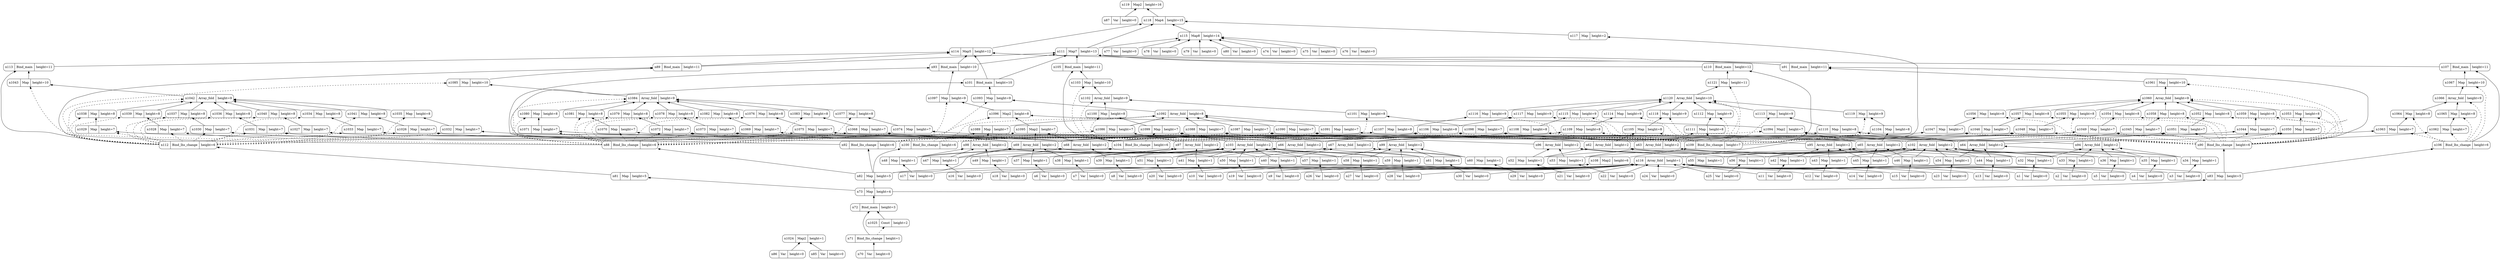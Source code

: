digraph G {
  rankdir = BT
  n1024 [shape=Mrecord label="{{n1024|Map2|height=1}}" ]
  n86 -> n1024
  n85 -> n1024
  n86 [shape=Mrecord label="{{n86|Var|height=0}}" ]
  n85 [shape=Mrecord label="{{n85|Var|height=0}}" ]
  n119 [shape=Mrecord label="{{n119|Map2|height=16}}" ]
  n87 -> n119
  n118 -> n119
  n87 [shape=Mrecord label="{{n87|Var|height=0}}" ]
  n118 [shape=Mrecord label="{{n118|Map4|height=15}}" ]
  n114 -> n118
  n111 -> n118
  n115 -> n118
  n117 -> n118
  n114 [shape=Mrecord label="{{n114|Map5|height=12}}" ]
  n89 -> n114
  n91 -> n114
  n101 -> n114
  n93 -> n114
  n113 -> n114
  n89 [shape=Mrecord label="{{n89|Bind_main|height=11}}" ]
  n88 -> n89
  n1085 -> n89
  n88 [shape=Mrecord label="{{n88|Bind_lhs_change|height=6}}" ]
  n82 -> n88
  n82 [shape=Mrecord label="{{n82|Map|height=5}}" ]
  n73 -> n82
  n73 [shape=Mrecord label="{{n73|Map|height=4}}" ]
  n72 -> n73
  n72 [shape=Mrecord label="{{n72|Bind_main|height=3}}" ]
  n71 -> n72
  n1025 -> n72
  n71 [shape=Mrecord label="{{n71|Bind_lhs_change|height=1}}" ]
  n70 -> n71
  n70 [shape=Mrecord label="{{n70|Var|height=0}}" ]
  n1025 [shape=Mrecord label="{{n1025|Const|height=2}}" ]
  n1085 [shape=Mrecord label="{{n1085|Map|height=10}}" ]
  n1084 -> n1085
  n1084 [shape=Mrecord label="{{n1084|Array_fold|height=9}}" ]
  n1083 -> n1084
  n1082 -> n1084
  n1081 -> n1084
  n1080 -> n1084
  n1079 -> n1084
  n1078 -> n1084
  n1077 -> n1084
  n1076 -> n1084
  n1083 [shape=Mrecord label="{{n1083|Map|height=8}}" ]
  n1068 -> n1083
  n1068 [shape=Mrecord label="{{n1068|Map|height=7}}" ]
  n65 -> n1068
  n65 [shape=Mrecord label="{{n65|Array_fold|height=2}}" ]
  n56 -> n65
  n46 -> n65
  n36 -> n65
  n55 -> n65
  n45 -> n65
  n35 -> n65
  n56 [shape=Mrecord label="{{n56|Map|height=1}}" ]
  n25 -> n56
  n25 [shape=Mrecord label="{{n25|Var|height=0}}" ]
  n46 [shape=Mrecord label="{{n46|Map|height=1}}" ]
  n15 -> n46
  n15 [shape=Mrecord label="{{n15|Var|height=0}}" ]
  n36 [shape=Mrecord label="{{n36|Map|height=1}}" ]
  n5 -> n36
  n5 [shape=Mrecord label="{{n5|Var|height=0}}" ]
  n55 [shape=Mrecord label="{{n55|Map|height=1}}" ]
  n24 -> n55
  n24 [shape=Mrecord label="{{n24|Var|height=0}}" ]
  n45 [shape=Mrecord label="{{n45|Map|height=1}}" ]
  n14 -> n45
  n14 [shape=Mrecord label="{{n14|Var|height=0}}" ]
  n35 [shape=Mrecord label="{{n35|Map|height=1}}" ]
  n4 -> n35
  n4 [shape=Mrecord label="{{n4|Var|height=0}}" ]
  n1082 [shape=Mrecord label="{{n1082|Map|height=8}}" ]
  n1069 -> n1082
  n1069 [shape=Mrecord label="{{n1069|Map|height=7}}" ]
  n62 -> n1069
  n62 [shape=Mrecord label="{{n62|Array_fold|height=2}}" ]
  n52 -> n62
  n42 -> n62
  n32 -> n62
  n52 [shape=Mrecord label="{{n52|Map|height=1}}" ]
  n21 -> n52
  n21 [shape=Mrecord label="{{n21|Var|height=0}}" ]
  n42 [shape=Mrecord label="{{n42|Map|height=1}}" ]
  n11 -> n42
  n11 [shape=Mrecord label="{{n11|Var|height=0}}" ]
  n32 [shape=Mrecord label="{{n32|Map|height=1}}" ]
  n1 -> n32
  n1 [shape=Mrecord label="{{n1|Var|height=0}}" ]
  n1081 [shape=Mrecord label="{{n1081|Map|height=8}}" ]
  n1070 -> n1081
  n1070 [shape=Mrecord label="{{n1070|Map|height=7}}" ]
  n68 -> n1070
  n68 [shape=Mrecord label="{{n68|Array_fold|height=2}}" ]
  n59 -> n68
  n49 -> n68
  n39 -> n68
  n59 [shape=Mrecord label="{{n59|Map|height=1}}" ]
  n28 -> n59
  n28 [shape=Mrecord label="{{n28|Var|height=0}}" ]
  n49 [shape=Mrecord label="{{n49|Map|height=1}}" ]
  n18 -> n49
  n18 [shape=Mrecord label="{{n18|Var|height=0}}" ]
  n39 [shape=Mrecord label="{{n39|Map|height=1}}" ]
  n8 -> n39
  n8 [shape=Mrecord label="{{n8|Var|height=0}}" ]
  n1080 [shape=Mrecord label="{{n1080|Map|height=8}}" ]
  n1071 -> n1080
  n1071 [shape=Mrecord label="{{n1071|Map|height=7}}" ]
  n69 -> n1071
  n69 [shape=Mrecord label="{{n69|Array_fold|height=2}}" ]
  n58 -> n69
  n48 -> n69
  n38 -> n69
  n57 -> n69
  n47 -> n69
  n37 -> n69
  n58 [shape=Mrecord label="{{n58|Map|height=1}}" ]
  n27 -> n58
  n27 [shape=Mrecord label="{{n27|Var|height=0}}" ]
  n48 [shape=Mrecord label="{{n48|Map|height=1}}" ]
  n17 -> n48
  n17 [shape=Mrecord label="{{n17|Var|height=0}}" ]
  n38 [shape=Mrecord label="{{n38|Map|height=1}}" ]
  n7 -> n38
  n7 [shape=Mrecord label="{{n7|Var|height=0}}" ]
  n57 [shape=Mrecord label="{{n57|Map|height=1}}" ]
  n26 -> n57
  n26 [shape=Mrecord label="{{n26|Var|height=0}}" ]
  n47 [shape=Mrecord label="{{n47|Map|height=1}}" ]
  n16 -> n47
  n16 [shape=Mrecord label="{{n16|Var|height=0}}" ]
  n37 [shape=Mrecord label="{{n37|Map|height=1}}" ]
  n6 -> n37
  n6 [shape=Mrecord label="{{n6|Var|height=0}}" ]
  n1079 [shape=Mrecord label="{{n1079|Map|height=8}}" ]
  n1072 -> n1079
  n1072 [shape=Mrecord label="{{n1072|Map|height=7}}" ]
  n66 -> n1072
  n66 [shape=Mrecord label="{{n66|Array_fold|height=2}}" ]
  n61 -> n66
  n51 -> n66
  n41 -> n66
  n61 [shape=Mrecord label="{{n61|Map|height=1}}" ]
  n30 -> n61
  n30 [shape=Mrecord label="{{n30|Var|height=0}}" ]
  n51 [shape=Mrecord label="{{n51|Map|height=1}}" ]
  n20 -> n51
  n20 [shape=Mrecord label="{{n20|Var|height=0}}" ]
  n41 [shape=Mrecord label="{{n41|Map|height=1}}" ]
  n10 -> n41
  n10 [shape=Mrecord label="{{n10|Var|height=0}}" ]
  n1078 [shape=Mrecord label="{{n1078|Map|height=8}}" ]
  n1073 -> n1078
  n1073 [shape=Mrecord label="{{n1073|Map|height=7}}" ]
  n67 -> n1073
  n67 [shape=Mrecord label="{{n67|Array_fold|height=2}}" ]
  n60 -> n67
  n50 -> n67
  n40 -> n67
  n60 [shape=Mrecord label="{{n60|Map|height=1}}" ]
  n29 -> n60
  n29 [shape=Mrecord label="{{n29|Var|height=0}}" ]
  n50 [shape=Mrecord label="{{n50|Map|height=1}}" ]
  n19 -> n50
  n19 [shape=Mrecord label="{{n19|Var|height=0}}" ]
  n40 [shape=Mrecord label="{{n40|Map|height=1}}" ]
  n9 -> n40
  n9 [shape=Mrecord label="{{n9|Var|height=0}}" ]
  n1077 [shape=Mrecord label="{{n1077|Map|height=8}}" ]
  n1074 -> n1077
  n1074 [shape=Mrecord label="{{n1074|Map|height=7}}" ]
  n64 -> n1074
  n64 [shape=Mrecord label="{{n64|Array_fold|height=2}}" ]
  n54 -> n64
  n44 -> n64
  n34 -> n64
  n54 [shape=Mrecord label="{{n54|Map|height=1}}" ]
  n23 -> n54
  n23 [shape=Mrecord label="{{n23|Var|height=0}}" ]
  n44 [shape=Mrecord label="{{n44|Map|height=1}}" ]
  n13 -> n44
  n13 [shape=Mrecord label="{{n13|Var|height=0}}" ]
  n34 [shape=Mrecord label="{{n34|Map|height=1}}" ]
  n3 -> n34
  n3 [shape=Mrecord label="{{n3|Var|height=0}}" ]
  n1076 [shape=Mrecord label="{{n1076|Map|height=8}}" ]
  n1075 -> n1076
  n1075 [shape=Mrecord label="{{n1075|Map|height=7}}" ]
  n63 -> n1075
  n63 [shape=Mrecord label="{{n63|Array_fold|height=2}}" ]
  n53 -> n63
  n43 -> n63
  n33 -> n63
  n53 [shape=Mrecord label="{{n53|Map|height=1}}" ]
  n22 -> n53
  n22 [shape=Mrecord label="{{n22|Var|height=0}}" ]
  n43 [shape=Mrecord label="{{n43|Map|height=1}}" ]
  n12 -> n43
  n12 [shape=Mrecord label="{{n12|Var|height=0}}" ]
  n33 [shape=Mrecord label="{{n33|Map|height=1}}" ]
  n2 -> n33
  n2 [shape=Mrecord label="{{n2|Var|height=0}}" ]
  n91 [shape=Mrecord label="{{n91|Bind_main|height=11}}" ]
  n90 -> n91
  n1061 -> n91
  n90 [shape=Mrecord label="{{n90|Bind_lhs_change|height=6}}" ]
  n83 -> n90
  n83 [shape=Mrecord label="{{n83|Map|height=5}}" ]
  n73 -> n83
  n1061 [shape=Mrecord label="{{n1061|Map|height=10}}" ]
  n1060 -> n1061
  n1060 [shape=Mrecord label="{{n1060|Array_fold|height=9}}" ]
  n1059 -> n1060
  n1058 -> n1060
  n1057 -> n1060
  n1056 -> n1060
  n1055 -> n1060
  n1054 -> n1060
  n1053 -> n1060
  n1052 -> n1060
  n1059 [shape=Mrecord label="{{n1059|Map|height=8}}" ]
  n1044 -> n1059
  n1044 [shape=Mrecord label="{{n1044|Map|height=7}}" ]
  n65 -> n1044
  n1058 [shape=Mrecord label="{{n1058|Map|height=8}}" ]
  n1045 -> n1058
  n1045 [shape=Mrecord label="{{n1045|Map|height=7}}" ]
  n62 -> n1045
  n1057 [shape=Mrecord label="{{n1057|Map|height=8}}" ]
  n1046 -> n1057
  n1046 [shape=Mrecord label="{{n1046|Map|height=7}}" ]
  n68 -> n1046
  n1056 [shape=Mrecord label="{{n1056|Map|height=8}}" ]
  n1047 -> n1056
  n1047 [shape=Mrecord label="{{n1047|Map|height=7}}" ]
  n69 -> n1047
  n1055 [shape=Mrecord label="{{n1055|Map|height=8}}" ]
  n1048 -> n1055
  n1048 [shape=Mrecord label="{{n1048|Map|height=7}}" ]
  n66 -> n1048
  n1054 [shape=Mrecord label="{{n1054|Map|height=8}}" ]
  n1049 -> n1054
  n1049 [shape=Mrecord label="{{n1049|Map|height=7}}" ]
  n67 -> n1049
  n1053 [shape=Mrecord label="{{n1053|Map|height=8}}" ]
  n1050 -> n1053
  n1050 [shape=Mrecord label="{{n1050|Map|height=7}}" ]
  n64 -> n1050
  n1052 [shape=Mrecord label="{{n1052|Map|height=8}}" ]
  n1051 -> n1052
  n1051 [shape=Mrecord label="{{n1051|Map|height=7}}" ]
  n63 -> n1051
  n101 [shape=Mrecord label="{{n101|Bind_main|height=10}}" ]
  n100 -> n101
  n1093 -> n101
  n100 [shape=Mrecord label="{{n100|Bind_lhs_change|height=6}}" ]
  n82 -> n100
  n1093 [shape=Mrecord label="{{n1093|Map|height=9}}" ]
  n1092 -> n1093
  n1092 [shape=Mrecord label="{{n1092|Array_fold|height=8}}" ]
  n1091 -> n1092
  n1090 -> n1092
  n1089 -> n1092
  n1088 -> n1092
  n1087 -> n1092
  n1086 -> n1092
  n1091 [shape=Mrecord label="{{n1091|Map|height=7}}" ]
  n94 -> n1091
  n94 [shape=Mrecord label="{{n94|Array_fold|height=2}}" ]
  n36 -> n94
  n35 -> n94
  n34 -> n94
  n33 -> n94
  n32 -> n94
  n1090 [shape=Mrecord label="{{n1090|Map|height=7}}" ]
  n95 -> n1090
  n95 [shape=Mrecord label="{{n95|Array_fold|height=2}}" ]
  n46 -> n95
  n45 -> n95
  n44 -> n95
  n43 -> n95
  n42 -> n95
  n1089 [shape=Mrecord label="{{n1089|Map|height=7}}" ]
  n98 -> n1089
  n98 [shape=Mrecord label="{{n98|Array_fold|height=2}}" ]
  n51 -> n98
  n50 -> n98
  n49 -> n98
  n48 -> n98
  n47 -> n98
  n1088 [shape=Mrecord label="{{n1088|Map|height=7}}" ]
  n99 -> n1088
  n99 [shape=Mrecord label="{{n99|Array_fold|height=2}}" ]
  n61 -> n99
  n60 -> n99
  n59 -> n99
  n58 -> n99
  n57 -> n99
  n1087 [shape=Mrecord label="{{n1087|Map|height=7}}" ]
  n96 -> n1087
  n96 [shape=Mrecord label="{{n96|Array_fold|height=2}}" ]
  n56 -> n96
  n55 -> n96
  n54 -> n96
  n53 -> n96
  n52 -> n96
  n1086 [shape=Mrecord label="{{n1086|Map|height=7}}" ]
  n97 -> n1086
  n97 [shape=Mrecord label="{{n97|Array_fold|height=2}}" ]
  n41 -> n97
  n40 -> n97
  n39 -> n97
  n38 -> n97
  n37 -> n97
  n93 [shape=Mrecord label="{{n93|Bind_main|height=10}}" ]
  n92 -> n93
  n1097 -> n93
  n92 [shape=Mrecord label="{{n92|Bind_lhs_change|height=6}}" ]
  n82 -> n92
  n1097 [shape=Mrecord label="{{n1097|Map|height=9}}" ]
  n1096 -> n1097
  n1096 [shape=Mrecord label="{{n1096|Map2|height=8}}" ]
  n1094 -> n1096
  n1095 -> n1096
  n1094 [shape=Mrecord label="{{n1094|Map2|height=7}}" ]
  n64 -> n1094
  n65 -> n1094
  n1095 [shape=Mrecord label="{{n1095|Map2|height=7}}" ]
  n68 -> n1095
  n69 -> n1095
  n113 [shape=Mrecord label="{{n113|Bind_main|height=11}}" ]
  n112 -> n113
  n1043 -> n113
  n112 [shape=Mrecord label="{{n112|Bind_lhs_change|height=6}}" ]
  n81 -> n112
  n81 [shape=Mrecord label="{{n81|Map|height=5}}" ]
  n73 -> n81
  n1043 [shape=Mrecord label="{{n1043|Map|height=10}}" ]
  n1042 -> n1043
  n1042 [shape=Mrecord label="{{n1042|Array_fold|height=9}}" ]
  n1041 -> n1042
  n1040 -> n1042
  n1039 -> n1042
  n1038 -> n1042
  n1037 -> n1042
  n1036 -> n1042
  n1035 -> n1042
  n1034 -> n1042
  n1041 [shape=Mrecord label="{{n1041|Map|height=8}}" ]
  n1026 -> n1041
  n1026 [shape=Mrecord label="{{n1026|Map|height=7}}" ]
  n65 -> n1026
  n1040 [shape=Mrecord label="{{n1040|Map|height=8}}" ]
  n1027 -> n1040
  n1027 [shape=Mrecord label="{{n1027|Map|height=7}}" ]
  n62 -> n1027
  n1039 [shape=Mrecord label="{{n1039|Map|height=8}}" ]
  n1028 -> n1039
  n1028 [shape=Mrecord label="{{n1028|Map|height=7}}" ]
  n68 -> n1028
  n1038 [shape=Mrecord label="{{n1038|Map|height=8}}" ]
  n1029 -> n1038
  n1029 [shape=Mrecord label="{{n1029|Map|height=7}}" ]
  n69 -> n1029
  n1037 [shape=Mrecord label="{{n1037|Map|height=8}}" ]
  n1030 -> n1037
  n1030 [shape=Mrecord label="{{n1030|Map|height=7}}" ]
  n66 -> n1030
  n1036 [shape=Mrecord label="{{n1036|Map|height=8}}" ]
  n1031 -> n1036
  n1031 [shape=Mrecord label="{{n1031|Map|height=7}}" ]
  n67 -> n1031
  n1035 [shape=Mrecord label="{{n1035|Map|height=8}}" ]
  n1032 -> n1035
  n1032 [shape=Mrecord label="{{n1032|Map|height=7}}" ]
  n64 -> n1032
  n1034 [shape=Mrecord label="{{n1034|Map|height=8}}" ]
  n1033 -> n1034
  n1033 [shape=Mrecord label="{{n1033|Map|height=7}}" ]
  n63 -> n1033
  n111 [shape=Mrecord label="{{n111|Map7|height=13}}" ]
  n89 -> n111
  n91 -> n111
  n101 -> n111
  n93 -> n111
  n110 -> n111
  n105 -> n111
  n107 -> n111
  n110 [shape=Mrecord label="{{n110|Bind_main|height=12}}" ]
  n109 -> n110
  n1121 -> n110
  n109 [shape=Mrecord label="{{n109|Bind_lhs_change|height=7}}" ]
  n108 -> n109
  n108 [shape=Mrecord label="{{n108|Map2|height=6}}" ]
  n82 -> n108
  n83 -> n108
  n1121 [shape=Mrecord label="{{n1121|Map|height=11}}" ]
  n1120 -> n1121
  n1120 [shape=Mrecord label="{{n1120|Array_fold|height=10}}" ]
  n1119 -> n1120
  n1118 -> n1120
  n1117 -> n1120
  n1116 -> n1120
  n1115 -> n1120
  n1114 -> n1120
  n1113 -> n1120
  n1112 -> n1120
  n1119 [shape=Mrecord label="{{n1119|Map|height=9}}" ]
  n1104 -> n1119
  n1104 [shape=Mrecord label="{{n1104|Map|height=8}}" ]
  n65 -> n1104
  n1118 [shape=Mrecord label="{{n1118|Map|height=9}}" ]
  n1105 -> n1118
  n1105 [shape=Mrecord label="{{n1105|Map|height=8}}" ]
  n62 -> n1105
  n1117 [shape=Mrecord label="{{n1117|Map|height=9}}" ]
  n1106 -> n1117
  n1106 [shape=Mrecord label="{{n1106|Map|height=8}}" ]
  n68 -> n1106
  n1116 [shape=Mrecord label="{{n1116|Map|height=9}}" ]
  n1107 -> n1116
  n1107 [shape=Mrecord label="{{n1107|Map|height=8}}" ]
  n69 -> n1107
  n1115 [shape=Mrecord label="{{n1115|Map|height=9}}" ]
  n1108 -> n1115
  n1108 [shape=Mrecord label="{{n1108|Map|height=8}}" ]
  n66 -> n1108
  n1114 [shape=Mrecord label="{{n1114|Map|height=9}}" ]
  n1109 -> n1114
  n1109 [shape=Mrecord label="{{n1109|Map|height=8}}" ]
  n67 -> n1109
  n1113 [shape=Mrecord label="{{n1113|Map|height=9}}" ]
  n1110 -> n1113
  n1110 [shape=Mrecord label="{{n1110|Map|height=8}}" ]
  n64 -> n1110
  n1112 [shape=Mrecord label="{{n1112|Map|height=9}}" ]
  n1111 -> n1112
  n1111 [shape=Mrecord label="{{n1111|Map|height=8}}" ]
  n63 -> n1111
  n105 [shape=Mrecord label="{{n105|Bind_main|height=11}}" ]
  n104 -> n105
  n1103 -> n105
  n104 [shape=Mrecord label="{{n104|Bind_lhs_change|height=6}}" ]
  n82 -> n104
  n1103 [shape=Mrecord label="{{n1103|Map|height=10}}" ]
  n1102 -> n1103
  n1102 [shape=Mrecord label="{{n1102|Array_fold|height=9}}" ]
  n1101 -> n1102
  n1100 -> n1102
  n1101 [shape=Mrecord label="{{n1101|Map|height=8}}" ]
  n1098 -> n1101
  n1098 [shape=Mrecord label="{{n1098|Map|height=7}}" ]
  n102 -> n1098
  n102 [shape=Mrecord label="{{n102|Array_fold|height=2}}" ]
  n56 -> n102
  n46 -> n102
  n36 -> n102
  n55 -> n102
  n45 -> n102
  n35 -> n102
  n54 -> n102
  n44 -> n102
  n34 -> n102
  n53 -> n102
  n43 -> n102
  n33 -> n102
  n52 -> n102
  n42 -> n102
  n32 -> n102
  n1100 [shape=Mrecord label="{{n1100|Map|height=8}}" ]
  n1099 -> n1100
  n1099 [shape=Mrecord label="{{n1099|Map|height=7}}" ]
  n103 -> n1099
  n103 [shape=Mrecord label="{{n103|Array_fold|height=2}}" ]
  n61 -> n103
  n51 -> n103
  n41 -> n103
  n60 -> n103
  n50 -> n103
  n40 -> n103
  n59 -> n103
  n49 -> n103
  n39 -> n103
  n58 -> n103
  n48 -> n103
  n38 -> n103
  n57 -> n103
  n47 -> n103
  n37 -> n103
  n107 [shape=Mrecord label="{{n107|Bind_main|height=11}}" ]
  n106 -> n107
  n1067 -> n107
  n106 [shape=Mrecord label="{{n106|Bind_lhs_change|height=6}}" ]
  n83 -> n106
  n1067 [shape=Mrecord label="{{n1067|Map|height=10}}" ]
  n1066 -> n1067
  n1066 [shape=Mrecord label="{{n1066|Array_fold|height=9}}" ]
  n1065 -> n1066
  n1064 -> n1066
  n1065 [shape=Mrecord label="{{n1065|Map|height=8}}" ]
  n1062 -> n1065
  n1062 [shape=Mrecord label="{{n1062|Map|height=7}}" ]
  n102 -> n1062
  n1064 [shape=Mrecord label="{{n1064|Map|height=8}}" ]
  n1063 -> n1064
  n1063 [shape=Mrecord label="{{n1063|Map|height=7}}" ]
  n103 -> n1063
  n115 [shape=Mrecord label="{{n115|Map8|height=14}}" ]
  n111 -> n115
  n74 -> n115
  n75 -> n115
  n76 -> n115
  n77 -> n115
  n78 -> n115
  n79 -> n115
  n80 -> n115
  n74 [shape=Mrecord label="{{n74|Var|height=0}}" ]
  n75 [shape=Mrecord label="{{n75|Var|height=0}}" ]
  n76 [shape=Mrecord label="{{n76|Var|height=0}}" ]
  n77 [shape=Mrecord label="{{n77|Var|height=0}}" ]
  n78 [shape=Mrecord label="{{n78|Var|height=0}}" ]
  n79 [shape=Mrecord label="{{n79|Var|height=0}}" ]
  n80 [shape=Mrecord label="{{n80|Var|height=0}}" ]
  n117 [shape=Mrecord label="{{n117|Map|height=2}}" ]
  n116 -> n117
  n116 [shape=Mrecord label="{{n116|Array_fold|height=1}}" ]
  n30 -> n116
  n29 -> n116
  n28 -> n116
  n27 -> n116
  n26 -> n116
  n25 -> n116
  n24 -> n116
  n23 -> n116
  n22 -> n116
  n21 -> n116
  n20 -> n116
  n19 -> n116
  n18 -> n116
  n17 -> n116
  n16 -> n116
  n15 -> n116
  n14 -> n116
  n13 -> n116
  n12 -> n116
  n11 -> n116
  n10 -> n116
  n9 -> n116
  n8 -> n116
  n7 -> n116
  n6 -> n116
  n5 -> n116
  n4 -> n116
  n3 -> n116
  n2 -> n116
  n1 -> n116
  n106 -> n1062 [style=dashed]
  n106 -> n1063 [style=dashed]
  n106 -> n1064 [style=dashed]
  n106 -> n1065 [style=dashed]
  n106 -> n1066 [style=dashed]
  n106 -> n1067 [style=dashed]
  n104 -> n1098 [style=dashed]
  n104 -> n1099 [style=dashed]
  n104 -> n1100 [style=dashed]
  n104 -> n1101 [style=dashed]
  n104 -> n1102 [style=dashed]
  n104 -> n1103 [style=dashed]
  n109 -> n1104 [style=dashed]
  n109 -> n1105 [style=dashed]
  n109 -> n1106 [style=dashed]
  n109 -> n1107 [style=dashed]
  n109 -> n1108 [style=dashed]
  n109 -> n1109 [style=dashed]
  n109 -> n1110 [style=dashed]
  n109 -> n1111 [style=dashed]
  n109 -> n1112 [style=dashed]
  n109 -> n1113 [style=dashed]
  n109 -> n1114 [style=dashed]
  n109 -> n1115 [style=dashed]
  n109 -> n1116 [style=dashed]
  n109 -> n1117 [style=dashed]
  n109 -> n1118 [style=dashed]
  n109 -> n1119 [style=dashed]
  n109 -> n1120 [style=dashed]
  n109 -> n1121 [style=dashed]
  n112 -> n1026 [style=dashed]
  n112 -> n1027 [style=dashed]
  n112 -> n1028 [style=dashed]
  n112 -> n1029 [style=dashed]
  n112 -> n1030 [style=dashed]
  n112 -> n1031 [style=dashed]
  n112 -> n1032 [style=dashed]
  n112 -> n1033 [style=dashed]
  n112 -> n1034 [style=dashed]
  n112 -> n1035 [style=dashed]
  n112 -> n1036 [style=dashed]
  n112 -> n1037 [style=dashed]
  n112 -> n1038 [style=dashed]
  n112 -> n1039 [style=dashed]
  n112 -> n1040 [style=dashed]
  n112 -> n1041 [style=dashed]
  n112 -> n1042 [style=dashed]
  n112 -> n1043 [style=dashed]
  n92 -> n1094 [style=dashed]
  n92 -> n1095 [style=dashed]
  n92 -> n1096 [style=dashed]
  n92 -> n1097 [style=dashed]
  n100 -> n1086 [style=dashed]
  n100 -> n1087 [style=dashed]
  n100 -> n1088 [style=dashed]
  n100 -> n1089 [style=dashed]
  n100 -> n1090 [style=dashed]
  n100 -> n1091 [style=dashed]
  n100 -> n1092 [style=dashed]
  n100 -> n1093 [style=dashed]
  n90 -> n1044 [style=dashed]
  n90 -> n1045 [style=dashed]
  n90 -> n1046 [style=dashed]
  n90 -> n1047 [style=dashed]
  n90 -> n1048 [style=dashed]
  n90 -> n1049 [style=dashed]
  n90 -> n1050 [style=dashed]
  n90 -> n1051 [style=dashed]
  n90 -> n1052 [style=dashed]
  n90 -> n1053 [style=dashed]
  n90 -> n1054 [style=dashed]
  n90 -> n1055 [style=dashed]
  n90 -> n1056 [style=dashed]
  n90 -> n1057 [style=dashed]
  n90 -> n1058 [style=dashed]
  n90 -> n1059 [style=dashed]
  n90 -> n1060 [style=dashed]
  n90 -> n1061 [style=dashed]
  n71 -> n1025 [style=dashed]
  n88 -> n1068 [style=dashed]
  n88 -> n1069 [style=dashed]
  n88 -> n1070 [style=dashed]
  n88 -> n1071 [style=dashed]
  n88 -> n1072 [style=dashed]
  n88 -> n1073 [style=dashed]
  n88 -> n1074 [style=dashed]
  n88 -> n1075 [style=dashed]
  n88 -> n1076 [style=dashed]
  n88 -> n1077 [style=dashed]
  n88 -> n1078 [style=dashed]
  n88 -> n1079 [style=dashed]
  n88 -> n1080 [style=dashed]
  n88 -> n1081 [style=dashed]
  n88 -> n1082 [style=dashed]
  n88 -> n1083 [style=dashed]
  n88 -> n1084 [style=dashed]
  n88 -> n1085 [style=dashed]
}
